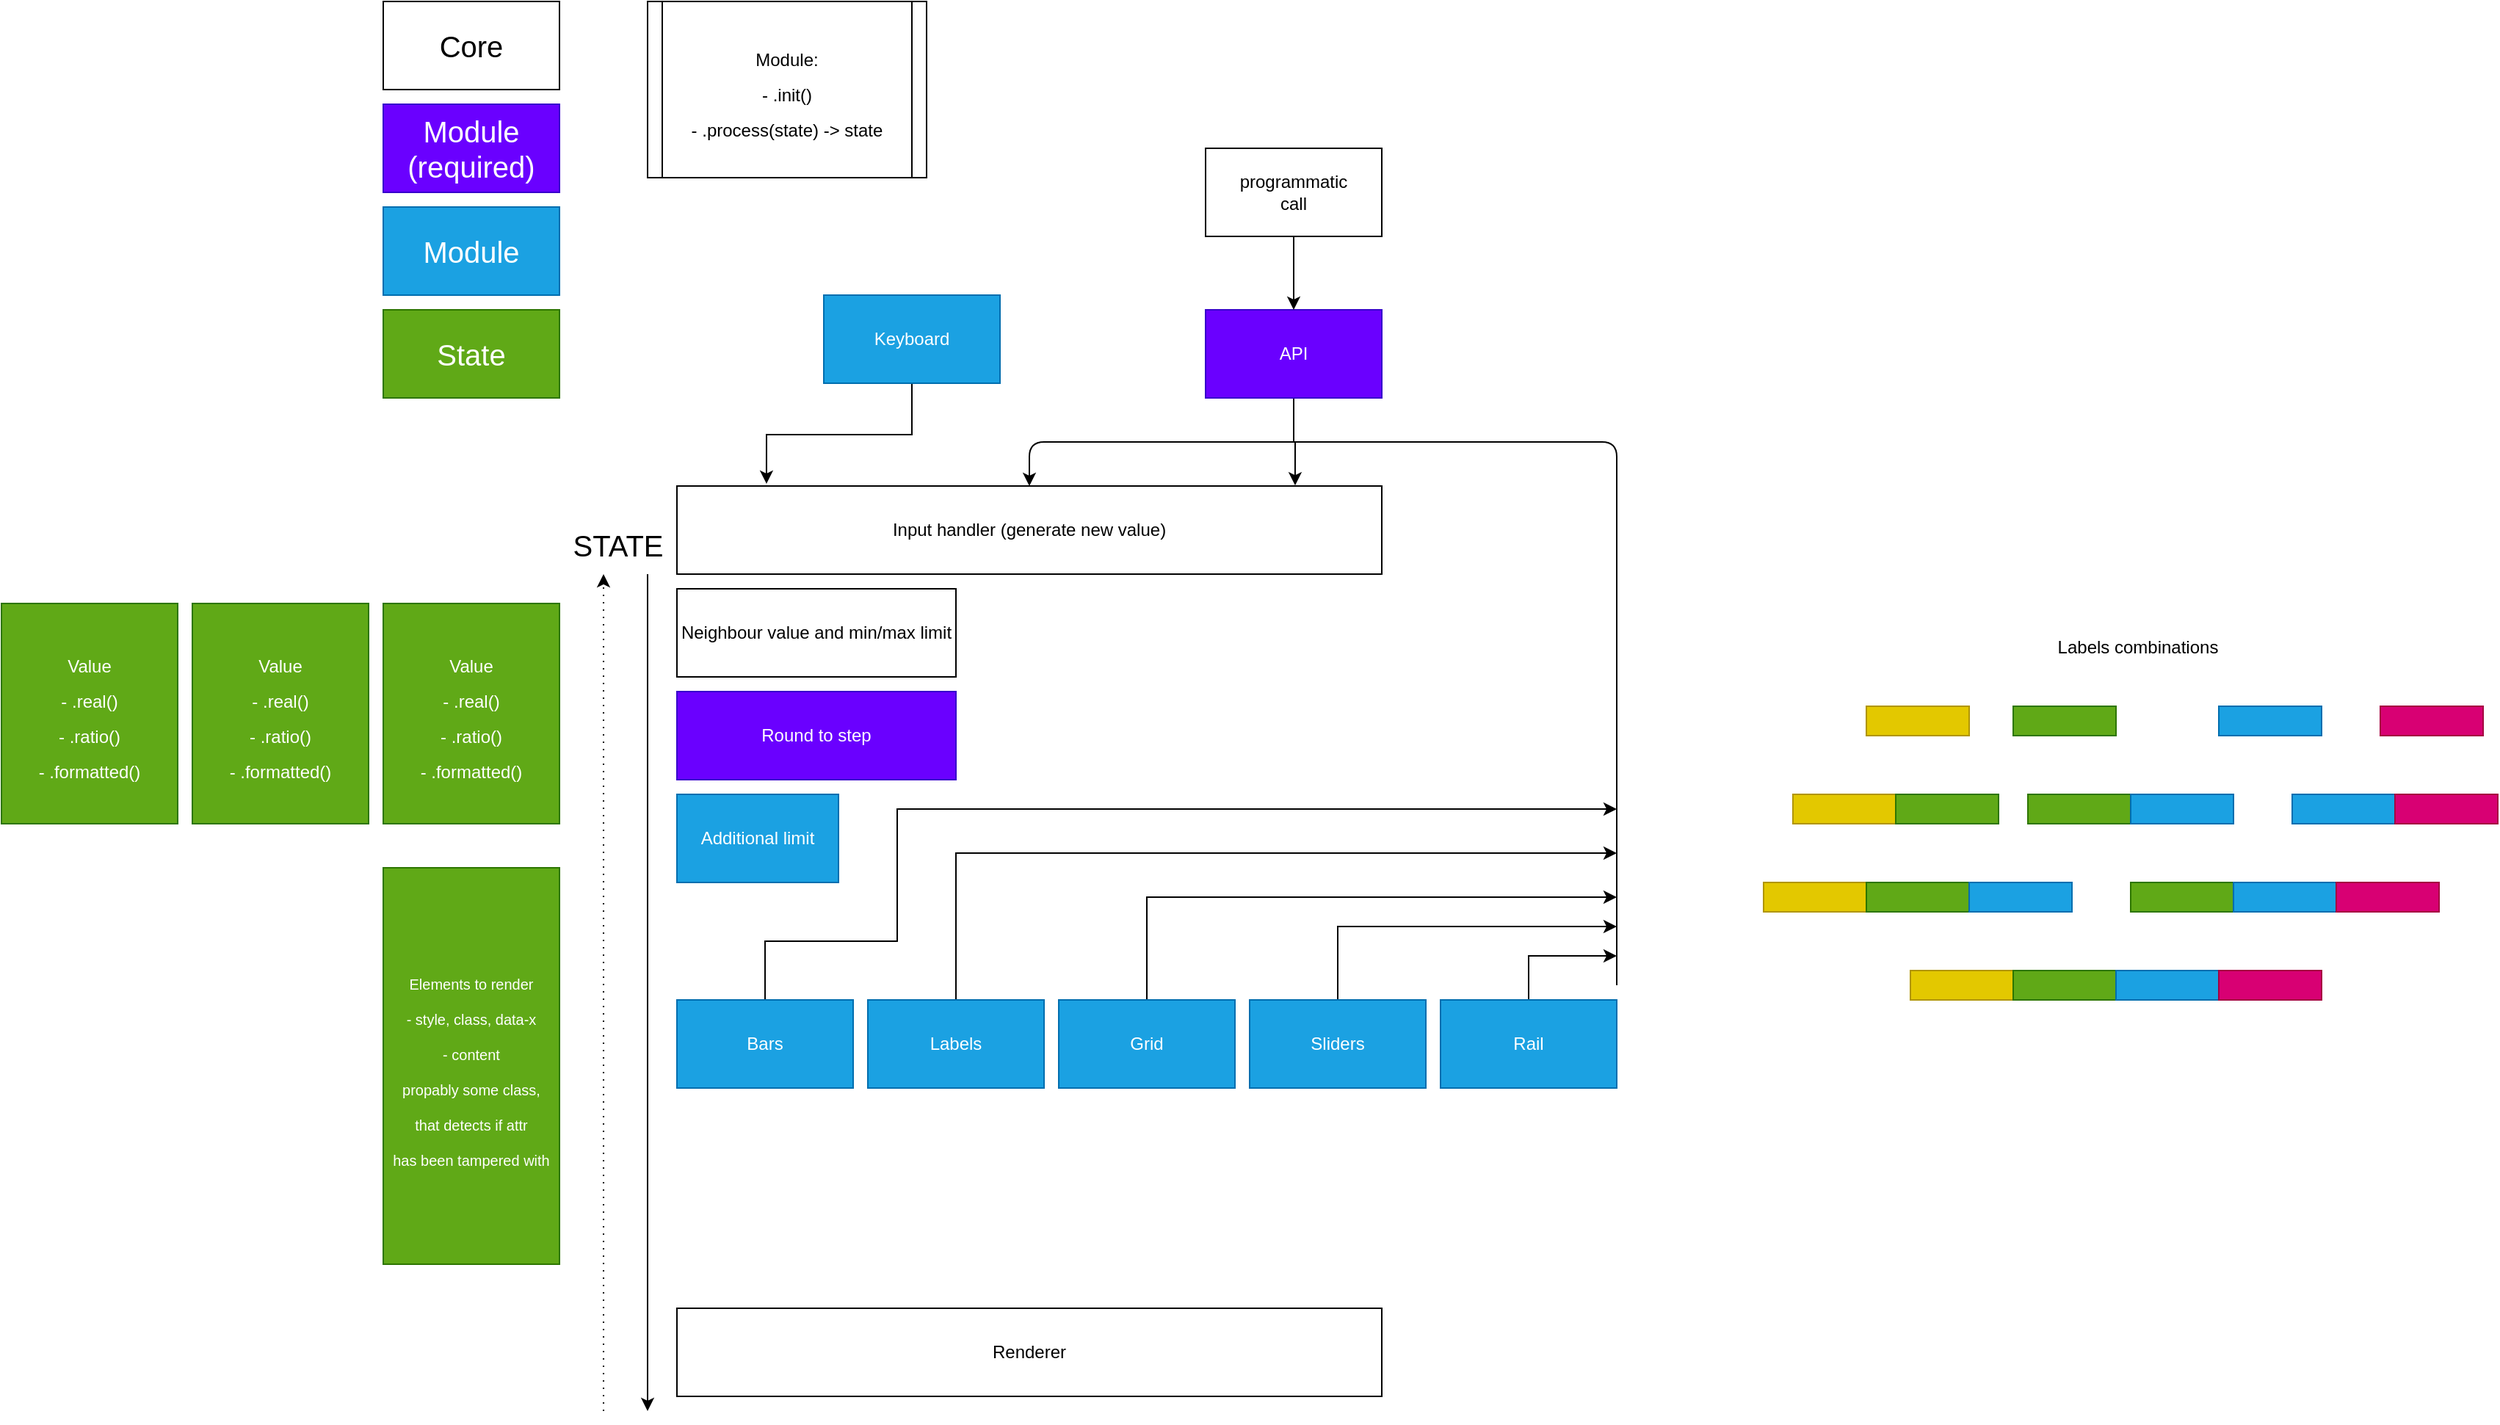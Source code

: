 <mxfile version="14.2.4" type="embed">
    <diagram id="XLUI0eQ95eJfd8FlJT_6" name="Page-1">
        <mxGraphModel dx="1409" dy="1044" grid="1" gridSize="10" guides="1" tooltips="1" connect="1" arrows="1" fold="1" page="0" pageScale="1" pageWidth="827" pageHeight="1169" math="0" shadow="0">
            <root>
                <mxCell id="0"/>
                <mxCell id="1" parent="0"/>
                <mxCell id="4" value="Input handler (generate new value)" style="rounded=0;whiteSpace=wrap;html=1;" parent="1" vertex="1">
                    <mxGeometry x="100" y="250" width="480" height="60" as="geometry"/>
                </mxCell>
                <mxCell id="8" style="edgeStyle=orthogonalEdgeStyle;rounded=0;orthogonalLoop=1;jettySize=auto;html=1;exitX=0.5;exitY=1;exitDx=0;exitDy=0;entryX=0.877;entryY=-0.007;entryDx=0;entryDy=0;entryPerimeter=0;" parent="1" source="5" target="4" edge="1">
                    <mxGeometry relative="1" as="geometry"/>
                </mxCell>
                <mxCell id="5" value="API" style="rounded=0;whiteSpace=wrap;html=1;fillColor=#6a00ff;strokeColor=#3700CC;fontColor=#ffffff;" parent="1" vertex="1">
                    <mxGeometry x="460" y="130" width="120" height="60" as="geometry"/>
                </mxCell>
                <mxCell id="7" style="edgeStyle=orthogonalEdgeStyle;rounded=0;orthogonalLoop=1;jettySize=auto;html=1;exitX=0.5;exitY=1;exitDx=0;exitDy=0;entryX=0.5;entryY=0;entryDx=0;entryDy=0;" parent="1" source="6" target="5" edge="1">
                    <mxGeometry relative="1" as="geometry"/>
                </mxCell>
                <mxCell id="6" value="programmatic &lt;br&gt;call" style="rounded=0;whiteSpace=wrap;html=1;" parent="1" vertex="1">
                    <mxGeometry x="460" y="20" width="120" height="60" as="geometry"/>
                </mxCell>
                <mxCell id="17" value="Renderer" style="rounded=0;whiteSpace=wrap;html=1;" parent="1" vertex="1">
                    <mxGeometry x="100" y="810" width="480" height="60" as="geometry"/>
                </mxCell>
                <mxCell id="18" value="Neighbour value and min/max limit" style="rounded=0;whiteSpace=wrap;html=1;" parent="1" vertex="1">
                    <mxGeometry x="100" y="320" width="190" height="60" as="geometry"/>
                </mxCell>
                <mxCell id="20" value="Round to step" style="rounded=0;whiteSpace=wrap;html=1;fillColor=#6a00ff;strokeColor=#3700CC;fontColor=#ffffff;" parent="1" vertex="1">
                    <mxGeometry x="100" y="390" width="190" height="60" as="geometry"/>
                </mxCell>
                <mxCell id="52" style="edgeStyle=orthogonalEdgeStyle;rounded=0;orthogonalLoop=1;jettySize=auto;html=1;exitX=0.5;exitY=0;exitDx=0;exitDy=0;fontSize=20;" parent="1" source="22" edge="1">
                    <mxGeometry relative="1" as="geometry">
                        <mxPoint x="740" y="500" as="targetPoint"/>
                        <Array as="points">
                            <mxPoint x="290" y="500"/>
                        </Array>
                    </mxGeometry>
                </mxCell>
                <mxCell id="22" value="Labels&lt;span style=&quot;color: rgba(0 , 0 , 0 , 0) ; font-family: monospace ; font-size: 0px&quot;&gt;%3CmxGraphModel%3E%3Croot%3E%3CmxCell%20id%3D%220%22%2F%3E%3CmxCell%20id%3D%221%22%20parent%3D%220%22%2F%3E%3CmxCell%20id%3D%222%22%20value%3D%22Input%20handler%20(translate%20real%20to%20ratio)%22%20style%3D%22rounded%3D0%3BwhiteSpace%3Dwrap%3Bhtml%3D1%3B%22%20vertex%3D%221%22%20parent%3D%221%22%3E%3CmxGeometry%20x%3D%2250%22%20y%3D%22250%22%20width%3D%22480%22%20height%3D%2260%22%20as%3D%22geometry%22%2F%3E%3C%2FmxCell%3E%3C%2Froot%3E%3C%2FmxGraphModel%3E&lt;/span&gt;" style="rounded=0;whiteSpace=wrap;html=1;fillColor=#1ba1e2;strokeColor=#006EAF;fontColor=#ffffff;" parent="1" vertex="1">
                    <mxGeometry x="230" y="600" width="120" height="60" as="geometry"/>
                </mxCell>
                <mxCell id="51" style="edgeStyle=orthogonalEdgeStyle;rounded=0;orthogonalLoop=1;jettySize=auto;html=1;exitX=0.5;exitY=0;exitDx=0;exitDy=0;fontSize=20;" parent="1" source="23" edge="1">
                    <mxGeometry relative="1" as="geometry">
                        <mxPoint x="740" y="530" as="targetPoint"/>
                        <Array as="points">
                            <mxPoint x="420" y="530"/>
                            <mxPoint x="740" y="530"/>
                        </Array>
                    </mxGeometry>
                </mxCell>
                <mxCell id="23" value="Grid" style="rounded=0;whiteSpace=wrap;html=1;fillColor=#1ba1e2;strokeColor=#006EAF;fontColor=#ffffff;" parent="1" vertex="1">
                    <mxGeometry x="360" y="600" width="120" height="60" as="geometry"/>
                </mxCell>
                <mxCell id="53" style="edgeStyle=orthogonalEdgeStyle;rounded=0;orthogonalLoop=1;jettySize=auto;html=1;exitX=0.5;exitY=0;exitDx=0;exitDy=0;fontSize=20;" parent="1" source="26" edge="1">
                    <mxGeometry relative="1" as="geometry">
                        <mxPoint x="740" y="470" as="targetPoint"/>
                        <Array as="points">
                            <mxPoint x="160" y="560"/>
                            <mxPoint x="250" y="560"/>
                            <mxPoint x="250" y="470"/>
                        </Array>
                    </mxGeometry>
                </mxCell>
                <mxCell id="26" value="Bars" style="rounded=0;whiteSpace=wrap;html=1;fillColor=#1ba1e2;strokeColor=#006EAF;fontColor=#ffffff;" parent="1" vertex="1">
                    <mxGeometry x="100" y="600" width="120" height="60" as="geometry"/>
                </mxCell>
                <mxCell id="28" value="Additional limit" style="rounded=0;whiteSpace=wrap;html=1;fillColor=#1ba1e2;strokeColor=#006EAF;fontColor=#ffffff;" parent="1" vertex="1">
                    <mxGeometry x="100" y="460" width="110" height="60" as="geometry"/>
                </mxCell>
                <mxCell id="29" value="" style="endArrow=classic;html=1;" parent="1" edge="1">
                    <mxGeometry width="50" height="50" relative="1" as="geometry">
                        <mxPoint x="80" y="310" as="sourcePoint"/>
                        <mxPoint x="80" y="880" as="targetPoint"/>
                        <Array as="points"/>
                    </mxGeometry>
                </mxCell>
                <mxCell id="30" value="" style="endArrow=classic;html=1;dashed=1;dashPattern=1 4;" parent="1" edge="1">
                    <mxGeometry width="50" height="50" relative="1" as="geometry">
                        <mxPoint x="50" y="880" as="sourcePoint"/>
                        <mxPoint x="50" y="310" as="targetPoint"/>
                    </mxGeometry>
                </mxCell>
                <mxCell id="31" value="STATE" style="text;html=1;strokeColor=none;fillColor=none;align=center;verticalAlign=middle;whiteSpace=wrap;rounded=0;fontSize=20;" parent="1" vertex="1">
                    <mxGeometry x="40" y="280" width="40" height="20" as="geometry"/>
                </mxCell>
                <mxCell id="35" value="&lt;font style=&quot;font-size: 12px&quot;&gt;Value&lt;br&gt;- .real()&lt;br&gt;- .ratio()&lt;br&gt;- .formatted()&lt;br&gt;&lt;/font&gt;" style="rounded=0;whiteSpace=wrap;html=1;fontSize=20;fillColor=#60a917;strokeColor=#2D7600;fontColor=#ffffff;" parent="1" vertex="1">
                    <mxGeometry x="-100" y="330" width="120" height="150" as="geometry"/>
                </mxCell>
                <mxCell id="45" style="edgeStyle=orthogonalEdgeStyle;rounded=0;orthogonalLoop=1;jettySize=auto;html=1;exitX=0.5;exitY=1;exitDx=0;exitDy=0;entryX=0.127;entryY=-0.026;entryDx=0;entryDy=0;entryPerimeter=0;fontSize=20;" parent="1" source="36" target="4" edge="1">
                    <mxGeometry relative="1" as="geometry"/>
                </mxCell>
                <mxCell id="36" value="Keyboard" style="rounded=0;whiteSpace=wrap;html=1;fillColor=#1ba1e2;strokeColor=#006EAF;fontColor=#ffffff;" parent="1" vertex="1">
                    <mxGeometry x="200" y="120" width="120" height="60" as="geometry"/>
                </mxCell>
                <mxCell id="50" style="edgeStyle=orthogonalEdgeStyle;rounded=0;orthogonalLoop=1;jettySize=auto;html=1;exitX=0.5;exitY=0;exitDx=0;exitDy=0;fontSize=20;" parent="1" source="39" edge="1">
                    <mxGeometry relative="1" as="geometry">
                        <mxPoint x="740" y="550" as="targetPoint"/>
                        <Array as="points">
                            <mxPoint x="550" y="550"/>
                            <mxPoint x="740" y="550"/>
                        </Array>
                    </mxGeometry>
                </mxCell>
                <mxCell id="39" value="Sliders&lt;br&gt;" style="rounded=0;whiteSpace=wrap;html=1;fillColor=#1ba1e2;strokeColor=#006EAF;fontColor=#ffffff;" parent="1" vertex="1">
                    <mxGeometry x="490" y="600" width="120" height="60" as="geometry"/>
                </mxCell>
                <mxCell id="49" style="edgeStyle=orthogonalEdgeStyle;rounded=0;orthogonalLoop=1;jettySize=auto;html=1;exitX=0.5;exitY=0;exitDx=0;exitDy=0;fontSize=20;" parent="1" source="40" edge="1">
                    <mxGeometry relative="1" as="geometry">
                        <mxPoint x="740" y="570" as="targetPoint"/>
                        <Array as="points">
                            <mxPoint x="680" y="570"/>
                            <mxPoint x="740" y="570"/>
                        </Array>
                    </mxGeometry>
                </mxCell>
                <mxCell id="40" value="Rail" style="rounded=0;whiteSpace=wrap;html=1;fillColor=#1ba1e2;strokeColor=#006EAF;fontColor=#ffffff;" parent="1" vertex="1">
                    <mxGeometry x="620" y="600" width="120" height="60" as="geometry"/>
                </mxCell>
                <mxCell id="48" value="" style="endArrow=classic;html=1;fontSize=20;entryX=0.5;entryY=0;entryDx=0;entryDy=0;" parent="1" target="4" edge="1">
                    <mxGeometry width="50" height="50" relative="1" as="geometry">
                        <mxPoint x="740" y="590" as="sourcePoint"/>
                        <mxPoint x="720" y="320" as="targetPoint"/>
                        <Array as="points">
                            <mxPoint x="740" y="220"/>
                            <mxPoint x="340" y="220"/>
                        </Array>
                    </mxGeometry>
                </mxCell>
                <mxCell id="54" value="State" style="rounded=0;whiteSpace=wrap;html=1;fontSize=20;fillColor=#60a917;strokeColor=#2D7600;fontColor=#ffffff;" parent="1" vertex="1">
                    <mxGeometry x="-100" y="130" width="120" height="60" as="geometry"/>
                </mxCell>
                <mxCell id="55" value="Module" style="rounded=0;whiteSpace=wrap;html=1;fontSize=20;fillColor=#1ba1e2;strokeColor=#006EAF;fontColor=#ffffff;" parent="1" vertex="1">
                    <mxGeometry x="-100" y="60" width="120" height="60" as="geometry"/>
                </mxCell>
                <mxCell id="56" value="Module&lt;br&gt;(required)" style="rounded=0;whiteSpace=wrap;html=1;fontSize=20;fillColor=#6a00ff;strokeColor=#3700CC;fontColor=#ffffff;" parent="1" vertex="1">
                    <mxGeometry x="-100" y="-10" width="120" height="60" as="geometry"/>
                </mxCell>
                <mxCell id="57" value="Core" style="rounded=0;whiteSpace=wrap;html=1;fontSize=20;" parent="1" vertex="1">
                    <mxGeometry x="-100" y="-80" width="120" height="60" as="geometry"/>
                </mxCell>
                <mxCell id="58" value="&lt;font style=&quot;font-size: 10px&quot;&gt;Elements to render&lt;br&gt;- style, class, data-x&lt;br&gt;- content&lt;br&gt;propably some class,&lt;br&gt;that detects if attr&lt;br&gt;has been tampered with&lt;br&gt;&lt;/font&gt;" style="rounded=0;whiteSpace=wrap;html=1;fontSize=20;fillColor=#60a917;strokeColor=#2D7600;fontColor=#ffffff;" parent="1" vertex="1">
                    <mxGeometry x="-100" y="510" width="120" height="270" as="geometry"/>
                </mxCell>
                <mxCell id="59" value="&lt;font style=&quot;font-size: 12px&quot;&gt;Module:&lt;br&gt;- .init()&lt;br&gt;- .process(state) -&amp;gt; state&lt;br&gt;&lt;/font&gt;" style="shape=process;whiteSpace=wrap;html=1;backgroundOutline=1;fontSize=20;size=0.053;" parent="1" vertex="1">
                    <mxGeometry x="80" y="-80" width="190" height="120" as="geometry"/>
                </mxCell>
                <mxCell id="62" value="" style="rounded=0;whiteSpace=wrap;html=1;fillColor=#60a917;strokeColor=#2D7600;fontColor=#ffffff;" parent="1" vertex="1">
                    <mxGeometry x="1010" y="400" width="70" height="20" as="geometry"/>
                </mxCell>
                <mxCell id="63" value="" style="rounded=0;whiteSpace=wrap;html=1;fillColor=#1ba1e2;strokeColor=#006EAF;fontColor=#ffffff;" parent="1" vertex="1">
                    <mxGeometry x="1150" y="400" width="70" height="20" as="geometry"/>
                </mxCell>
                <mxCell id="66" value="" style="rounded=0;whiteSpace=wrap;html=1;fillColor=#d80073;strokeColor=#A50040;fontColor=#ffffff;" parent="1" vertex="1">
                    <mxGeometry x="1260" y="400" width="70" height="20" as="geometry"/>
                </mxCell>
                <mxCell id="67" value="" style="rounded=0;whiteSpace=wrap;html=1;fillColor=#60a917;strokeColor=#2D7600;fontColor=#ffffff;" parent="1" vertex="1">
                    <mxGeometry x="1020" y="460" width="70" height="20" as="geometry"/>
                </mxCell>
                <mxCell id="68" value="" style="rounded=0;whiteSpace=wrap;html=1;fillColor=#1ba1e2;strokeColor=#006EAF;fontColor=#ffffff;" parent="1" vertex="1">
                    <mxGeometry x="1090" y="460" width="70" height="20" as="geometry"/>
                </mxCell>
                <mxCell id="69" value="" style="rounded=0;whiteSpace=wrap;html=1;fillColor=#1ba1e2;strokeColor=#006EAF;fontColor=#ffffff;" parent="1" vertex="1">
                    <mxGeometry x="1200" y="460" width="70" height="20" as="geometry"/>
                </mxCell>
                <mxCell id="70" value="" style="rounded=0;whiteSpace=wrap;html=1;fillColor=#d80073;strokeColor=#A50040;fontColor=#ffffff;" parent="1" vertex="1">
                    <mxGeometry x="1270" y="460" width="70" height="20" as="geometry"/>
                </mxCell>
                <mxCell id="71" value="" style="rounded=0;whiteSpace=wrap;html=1;fillColor=#60a917;strokeColor=#2D7600;fontColor=#ffffff;" parent="1" vertex="1">
                    <mxGeometry x="1090" y="520" width="70" height="20" as="geometry"/>
                </mxCell>
                <mxCell id="72" value="" style="rounded=0;whiteSpace=wrap;html=1;fillColor=#1ba1e2;strokeColor=#006EAF;fontColor=#ffffff;" parent="1" vertex="1">
                    <mxGeometry x="1160" y="520" width="70" height="20" as="geometry"/>
                </mxCell>
                <mxCell id="73" value="" style="rounded=0;whiteSpace=wrap;html=1;fillColor=#d80073;strokeColor=#A50040;fontColor=#ffffff;" parent="1" vertex="1">
                    <mxGeometry x="1230" y="520" width="70" height="20" as="geometry"/>
                </mxCell>
                <mxCell id="74" value="" style="rounded=0;whiteSpace=wrap;html=1;fillColor=#e3c800;strokeColor=#B09500;fontColor=#ffffff;" parent="1" vertex="1">
                    <mxGeometry x="910" y="400" width="70" height="20" as="geometry"/>
                </mxCell>
                <mxCell id="75" value="" style="rounded=0;whiteSpace=wrap;html=1;fillColor=#e3c800;strokeColor=#B09500;fontColor=#ffffff;" parent="1" vertex="1">
                    <mxGeometry x="860" y="460" width="70" height="20" as="geometry"/>
                </mxCell>
                <mxCell id="76" value="" style="rounded=0;whiteSpace=wrap;html=1;fillColor=#60a917;strokeColor=#2D7600;fontColor=#ffffff;" parent="1" vertex="1">
                    <mxGeometry x="930" y="460" width="70" height="20" as="geometry"/>
                </mxCell>
                <mxCell id="77" value="" style="rounded=0;whiteSpace=wrap;html=1;fillColor=#e3c800;strokeColor=#B09500;fontColor=#ffffff;" parent="1" vertex="1">
                    <mxGeometry x="840" y="520" width="70" height="20" as="geometry"/>
                </mxCell>
                <mxCell id="78" value="" style="rounded=0;whiteSpace=wrap;html=1;fillColor=#60a917;strokeColor=#2D7600;fontColor=#ffffff;" parent="1" vertex="1">
                    <mxGeometry x="910" y="520" width="70" height="20" as="geometry"/>
                </mxCell>
                <mxCell id="79" value="" style="rounded=0;whiteSpace=wrap;html=1;fillColor=#1ba1e2;strokeColor=#006EAF;fontColor=#ffffff;" parent="1" vertex="1">
                    <mxGeometry x="980" y="520" width="70" height="20" as="geometry"/>
                </mxCell>
                <mxCell id="80" value="" style="rounded=0;whiteSpace=wrap;html=1;fillColor=#e3c800;strokeColor=#B09500;fontColor=#ffffff;" parent="1" vertex="1">
                    <mxGeometry x="940" y="580" width="70" height="20" as="geometry"/>
                </mxCell>
                <mxCell id="81" value="" style="rounded=0;whiteSpace=wrap;html=1;fillColor=#60a917;strokeColor=#2D7600;fontColor=#ffffff;" parent="1" vertex="1">
                    <mxGeometry x="1010" y="580" width="70" height="20" as="geometry"/>
                </mxCell>
                <mxCell id="82" value="" style="rounded=0;whiteSpace=wrap;html=1;fillColor=#1ba1e2;strokeColor=#006EAF;fontColor=#ffffff;" parent="1" vertex="1">
                    <mxGeometry x="1080" y="580" width="70" height="20" as="geometry"/>
                </mxCell>
                <mxCell id="83" value="" style="rounded=0;whiteSpace=wrap;html=1;fillColor=#d80073;strokeColor=#A50040;fontColor=#ffffff;" parent="1" vertex="1">
                    <mxGeometry x="1150" y="580" width="70" height="20" as="geometry"/>
                </mxCell>
                <mxCell id="85" value="Labels combinations" style="text;html=1;strokeColor=none;fillColor=none;align=center;verticalAlign=middle;whiteSpace=wrap;rounded=0;" parent="1" vertex="1">
                    <mxGeometry x="1010" y="350" width="170" height="20" as="geometry"/>
                </mxCell>
                <mxCell id="86" value="&lt;font style=&quot;font-size: 12px&quot;&gt;Value&lt;br&gt;- .real()&lt;br&gt;- .ratio()&lt;br&gt;- .formatted()&lt;br&gt;&lt;/font&gt;" style="rounded=0;whiteSpace=wrap;html=1;fontSize=20;fillColor=#60a917;strokeColor=#2D7600;fontColor=#ffffff;" parent="1" vertex="1">
                    <mxGeometry x="-230" y="330" width="120" height="150" as="geometry"/>
                </mxCell>
                <mxCell id="87" value="&lt;font style=&quot;font-size: 12px&quot;&gt;Value&lt;br&gt;- .real()&lt;br&gt;- .ratio()&lt;br&gt;- .formatted()&lt;br&gt;&lt;/font&gt;" style="rounded=0;whiteSpace=wrap;html=1;fontSize=20;fillColor=#60a917;strokeColor=#2D7600;fontColor=#ffffff;" parent="1" vertex="1">
                    <mxGeometry x="-360" y="330" width="120" height="150" as="geometry"/>
                </mxCell>
            </root>
        </mxGraphModel>
    </diagram>
</mxfile>